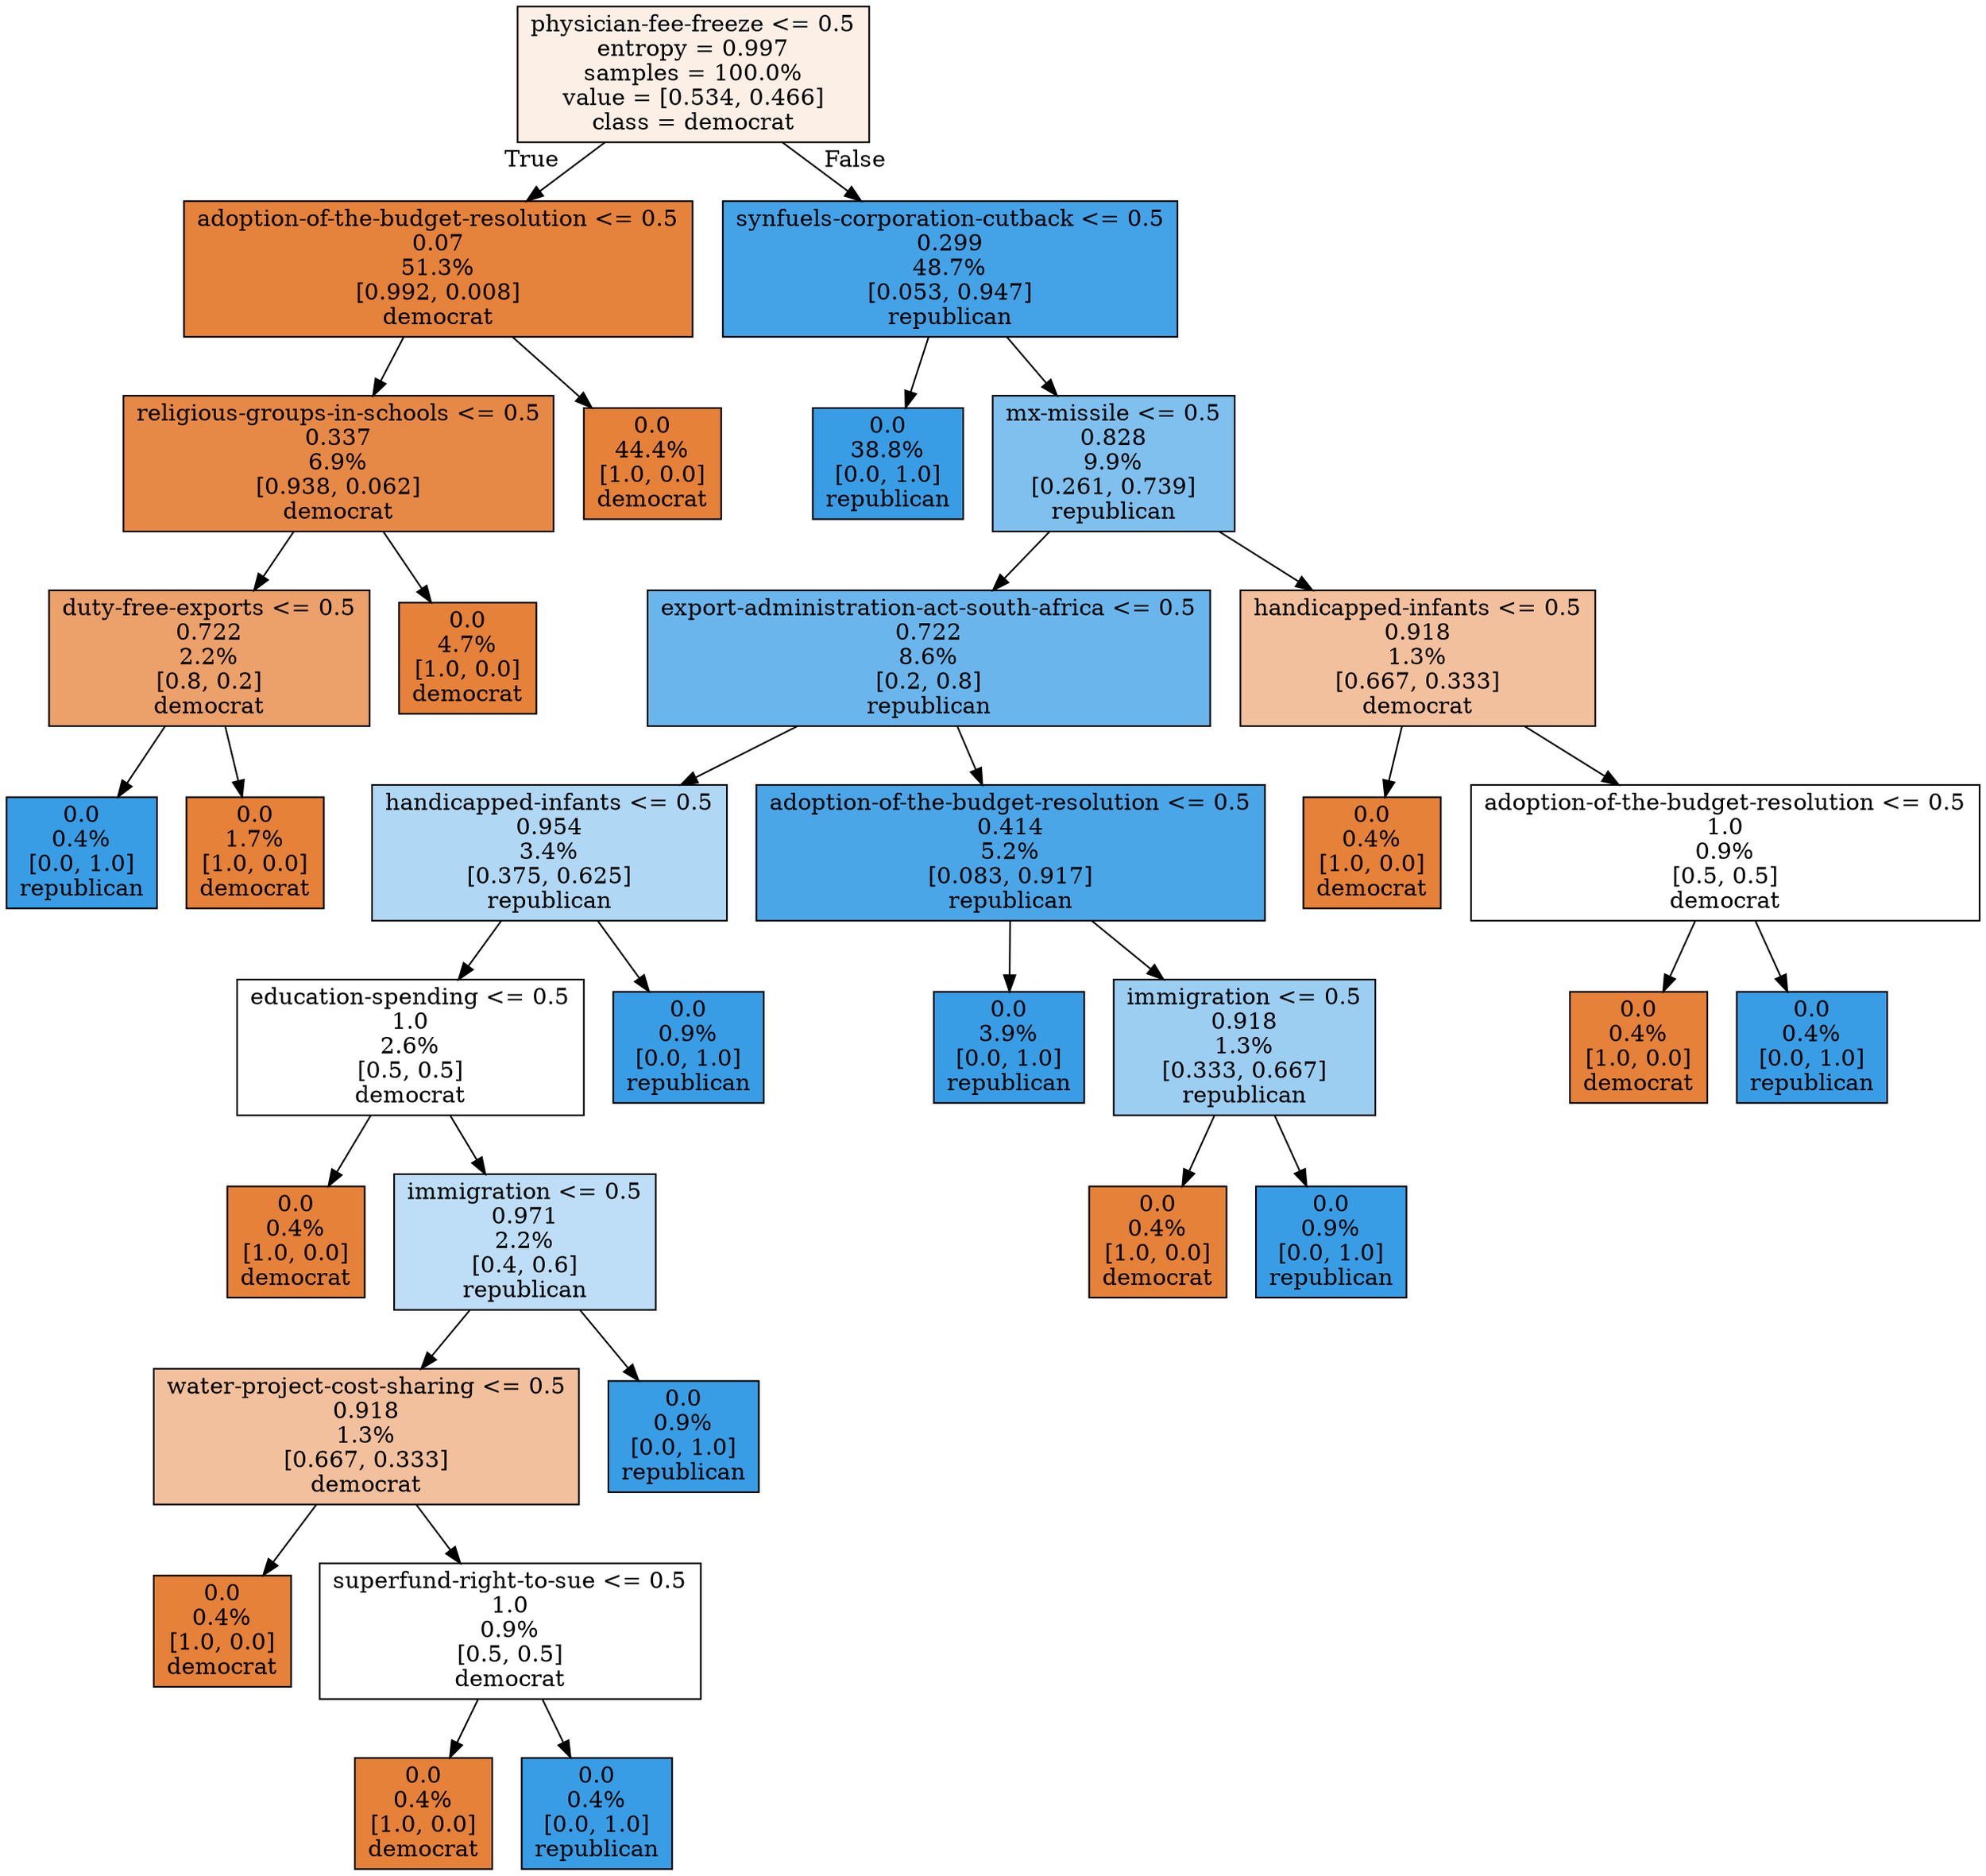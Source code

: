 digraph Tree {
node [shape=box, style="filled", color="black"] ;
0 [label="physician-fee-freeze <= 0.5\nentropy = 0.997\nsamples = 100.0%\nvalue = [0.534, 0.466]\nclass = democrat", fillcolor="#fcefe5"] ;
1 [label="adoption-of-the-budget-resolution <= 0.5\n0.07\n51.3%\n[0.992, 0.008]\ndemocrat", fillcolor="#e5823b"] ;
0 -> 1 [labeldistance=2.5, labelangle=45, headlabel="True"] ;
2 [label="religious-groups-in-schools <= 0.5\n0.337\n6.9%\n[0.938, 0.062]\ndemocrat", fillcolor="#e78946"] ;
1 -> 2 ;
3 [label="duty-free-exports <= 0.5\n0.722\n2.2%\n[0.8, 0.2]\ndemocrat", fillcolor="#eca06a"] ;
2 -> 3 ;
4 [label="0.0\n0.4%\n[0.0, 1.0]\nrepublican", fillcolor="#399de5"] ;
3 -> 4 ;
5 [label="0.0\n1.7%\n[1.0, 0.0]\ndemocrat", fillcolor="#e58139"] ;
3 -> 5 ;
6 [label="0.0\n4.7%\n[1.0, 0.0]\ndemocrat", fillcolor="#e58139"] ;
2 -> 6 ;
7 [label="0.0\n44.4%\n[1.0, 0.0]\ndemocrat", fillcolor="#e58139"] ;
1 -> 7 ;
8 [label="synfuels-corporation-cutback <= 0.5\n0.299\n48.7%\n[0.053, 0.947]\nrepublican", fillcolor="#44a2e6"] ;
0 -> 8 [labeldistance=2.5, labelangle=-45, headlabel="False"] ;
9 [label="0.0\n38.8%\n[0.0, 1.0]\nrepublican", fillcolor="#399de5"] ;
8 -> 9 ;
10 [label="mx-missile <= 0.5\n0.828\n9.9%\n[0.261, 0.739]\nrepublican", fillcolor="#7fc0ee"] ;
8 -> 10 ;
11 [label="export-administration-act-south-africa <= 0.5\n0.722\n8.6%\n[0.2, 0.8]\nrepublican", fillcolor="#6ab6ec"] ;
10 -> 11 ;
12 [label="handicapped-infants <= 0.5\n0.954\n3.4%\n[0.375, 0.625]\nrepublican", fillcolor="#b0d8f5"] ;
11 -> 12 ;
13 [label="education-spending <= 0.5\n1.0\n2.6%\n[0.5, 0.5]\ndemocrat", fillcolor="#ffffff"] ;
12 -> 13 ;
14 [label="0.0\n0.4%\n[1.0, 0.0]\ndemocrat", fillcolor="#e58139"] ;
13 -> 14 ;
15 [label="immigration <= 0.5\n0.971\n2.2%\n[0.4, 0.6]\nrepublican", fillcolor="#bddef6"] ;
13 -> 15 ;
16 [label="water-project-cost-sharing <= 0.5\n0.918\n1.3%\n[0.667, 0.333]\ndemocrat", fillcolor="#f2c09c"] ;
15 -> 16 ;
17 [label="0.0\n0.4%\n[1.0, 0.0]\ndemocrat", fillcolor="#e58139"] ;
16 -> 17 ;
18 [label="superfund-right-to-sue <= 0.5\n1.0\n0.9%\n[0.5, 0.5]\ndemocrat", fillcolor="#ffffff"] ;
16 -> 18 ;
19 [label="0.0\n0.4%\n[1.0, 0.0]\ndemocrat", fillcolor="#e58139"] ;
18 -> 19 ;
20 [label="0.0\n0.4%\n[0.0, 1.0]\nrepublican", fillcolor="#399de5"] ;
18 -> 20 ;
21 [label="0.0\n0.9%\n[0.0, 1.0]\nrepublican", fillcolor="#399de5"] ;
15 -> 21 ;
22 [label="0.0\n0.9%\n[0.0, 1.0]\nrepublican", fillcolor="#399de5"] ;
12 -> 22 ;
23 [label="adoption-of-the-budget-resolution <= 0.5\n0.414\n5.2%\n[0.083, 0.917]\nrepublican", fillcolor="#4ba6e7"] ;
11 -> 23 ;
24 [label="0.0\n3.9%\n[0.0, 1.0]\nrepublican", fillcolor="#399de5"] ;
23 -> 24 ;
25 [label="immigration <= 0.5\n0.918\n1.3%\n[0.333, 0.667]\nrepublican", fillcolor="#9ccef2"] ;
23 -> 25 ;
26 [label="0.0\n0.4%\n[1.0, 0.0]\ndemocrat", fillcolor="#e58139"] ;
25 -> 26 ;
27 [label="0.0\n0.9%\n[0.0, 1.0]\nrepublican", fillcolor="#399de5"] ;
25 -> 27 ;
28 [label="handicapped-infants <= 0.5\n0.918\n1.3%\n[0.667, 0.333]\ndemocrat", fillcolor="#f2c09c"] ;
10 -> 28 ;
29 [label="0.0\n0.4%\n[1.0, 0.0]\ndemocrat", fillcolor="#e58139"] ;
28 -> 29 ;
30 [label="adoption-of-the-budget-resolution <= 0.5\n1.0\n0.9%\n[0.5, 0.5]\ndemocrat", fillcolor="#ffffff"] ;
28 -> 30 ;
31 [label="0.0\n0.4%\n[1.0, 0.0]\ndemocrat", fillcolor="#e58139"] ;
30 -> 31 ;
32 [label="0.0\n0.4%\n[0.0, 1.0]\nrepublican", fillcolor="#399de5"] ;
30 -> 32 ;
}
